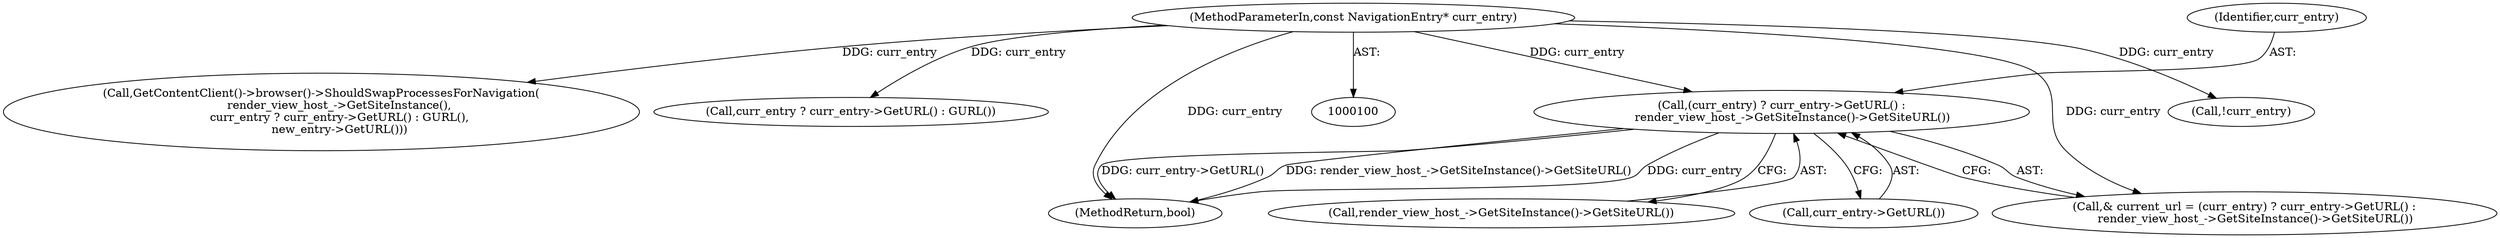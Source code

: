 digraph "0_Chrome_e9841fbdaf41b4a2baaa413f94d5c0197f9261f4_0@pointer" {
"1000109" [label="(Call,(curr_entry) ? curr_entry->GetURL() :\n      render_view_host_->GetSiteInstance()->GetSiteURL())"];
"1000101" [label="(MethodParameterIn,const NavigationEntry* curr_entry)"];
"1000109" [label="(Call,(curr_entry) ? curr_entry->GetURL() :\n      render_view_host_->GetSiteInstance()->GetSiteURL())"];
"1000152" [label="(Call,!curr_entry)"];
"1000164" [label="(MethodReturn,bool)"];
"1000141" [label="(Call,GetContentClient()->browser()->ShouldSwapProcessesForNavigation(\n          render_view_host_->GetSiteInstance(),\n          curr_entry ? curr_entry->GetURL() : GURL(),\n          new_entry->GetURL()))"];
"1000110" [label="(Identifier,curr_entry)"];
"1000112" [label="(Call,render_view_host_->GetSiteInstance()->GetSiteURL())"];
"1000111" [label="(Call,curr_entry->GetURL())"];
"1000101" [label="(MethodParameterIn,const NavigationEntry* curr_entry)"];
"1000143" [label="(Call,curr_entry ? curr_entry->GetURL() : GURL())"];
"1000107" [label="(Call,& current_url = (curr_entry) ? curr_entry->GetURL() :\n      render_view_host_->GetSiteInstance()->GetSiteURL())"];
"1000109" -> "1000107"  [label="AST: "];
"1000109" -> "1000111"  [label="CFG: "];
"1000109" -> "1000112"  [label="CFG: "];
"1000110" -> "1000109"  [label="AST: "];
"1000111" -> "1000109"  [label="AST: "];
"1000112" -> "1000109"  [label="AST: "];
"1000107" -> "1000109"  [label="CFG: "];
"1000109" -> "1000164"  [label="DDG: render_view_host_->GetSiteInstance()->GetSiteURL()"];
"1000109" -> "1000164"  [label="DDG: curr_entry"];
"1000109" -> "1000164"  [label="DDG: curr_entry->GetURL()"];
"1000101" -> "1000109"  [label="DDG: curr_entry"];
"1000101" -> "1000100"  [label="AST: "];
"1000101" -> "1000164"  [label="DDG: curr_entry"];
"1000101" -> "1000107"  [label="DDG: curr_entry"];
"1000101" -> "1000141"  [label="DDG: curr_entry"];
"1000101" -> "1000143"  [label="DDG: curr_entry"];
"1000101" -> "1000152"  [label="DDG: curr_entry"];
}
